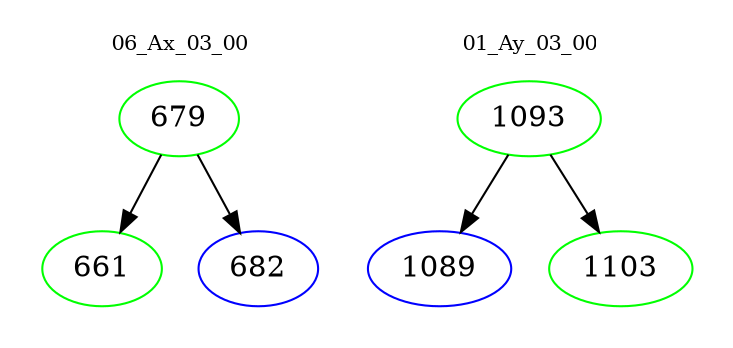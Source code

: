 digraph{
subgraph cluster_0 {
color = white
label = "06_Ax_03_00";
fontsize=10;
T0_679 [label="679", color="green"]
T0_679 -> T0_661 [color="black"]
T0_661 [label="661", color="green"]
T0_679 -> T0_682 [color="black"]
T0_682 [label="682", color="blue"]
}
subgraph cluster_1 {
color = white
label = "01_Ay_03_00";
fontsize=10;
T1_1093 [label="1093", color="green"]
T1_1093 -> T1_1089 [color="black"]
T1_1089 [label="1089", color="blue"]
T1_1093 -> T1_1103 [color="black"]
T1_1103 [label="1103", color="green"]
}
}
